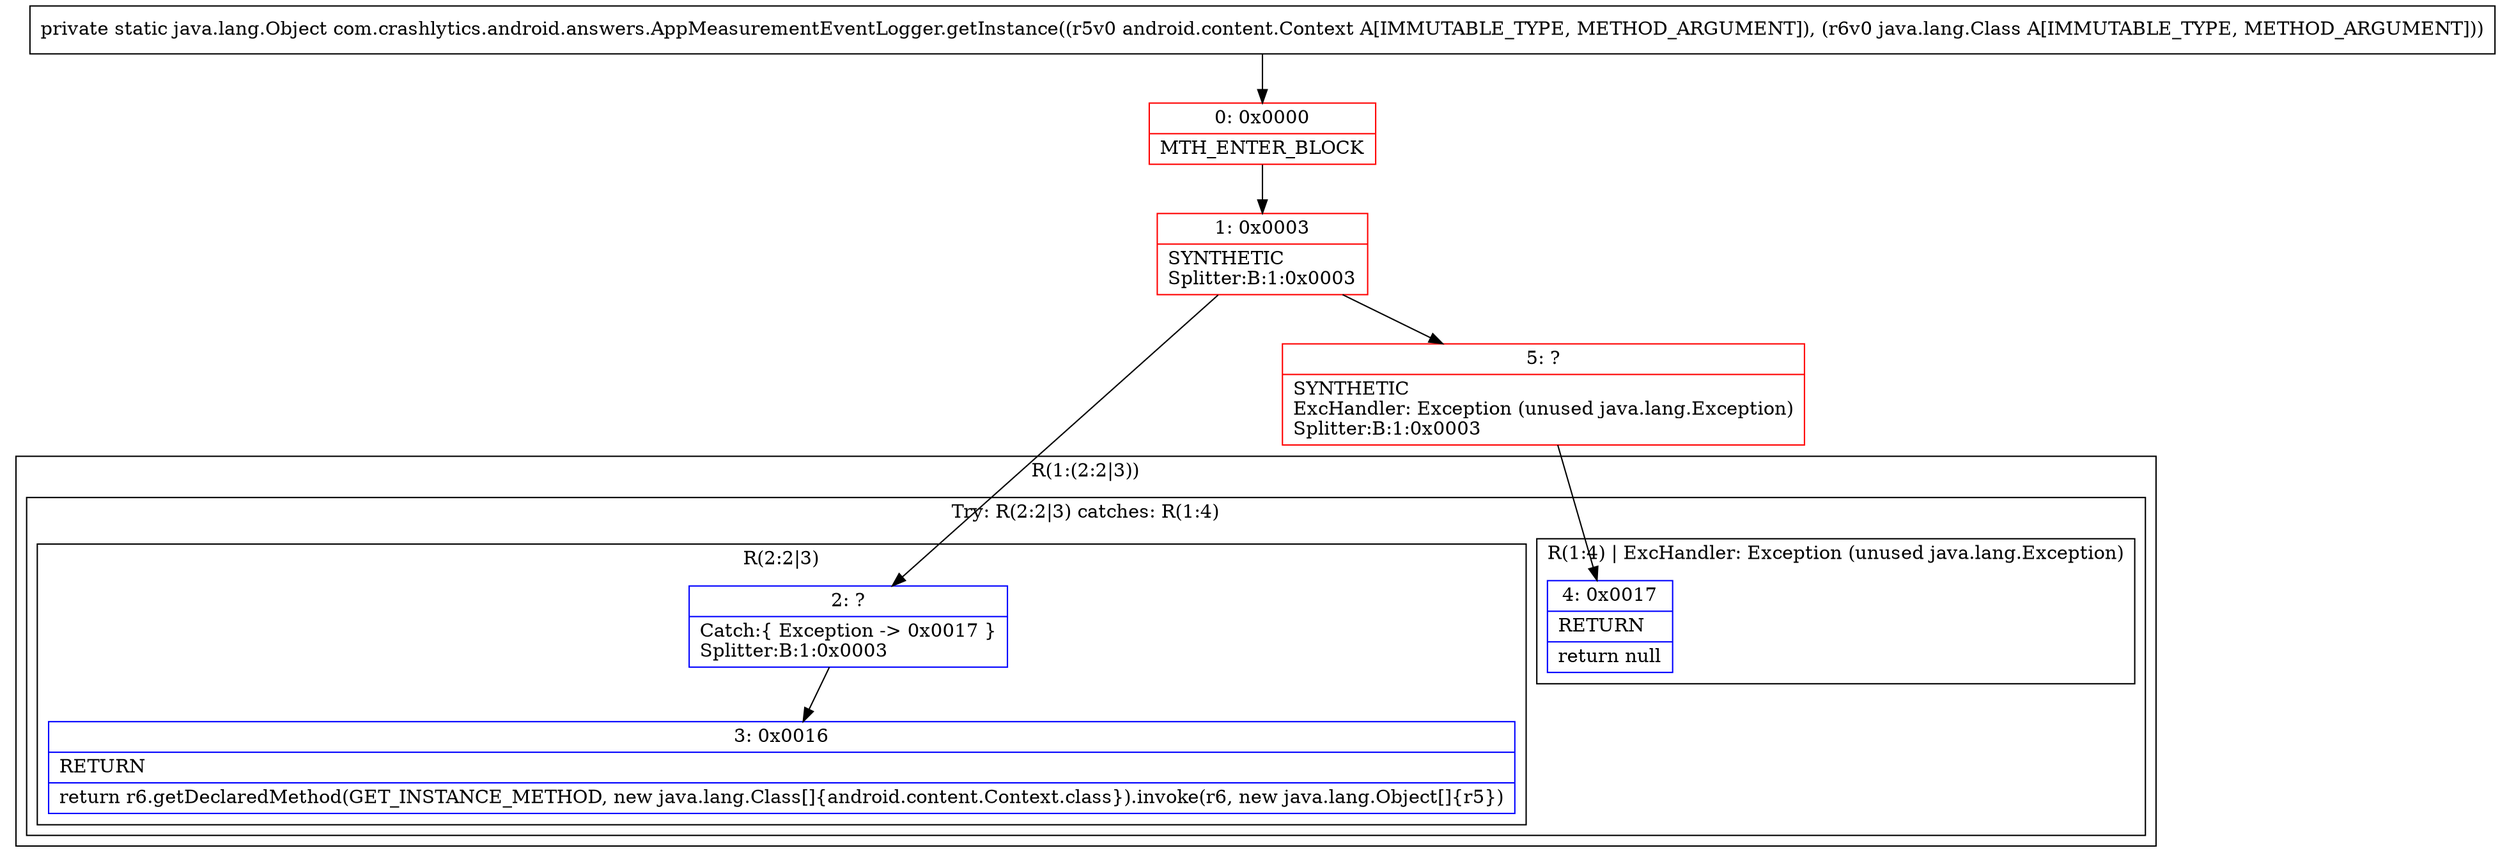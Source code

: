 digraph "CFG forcom.crashlytics.android.answers.AppMeasurementEventLogger.getInstance(Landroid\/content\/Context;Ljava\/lang\/Class;)Ljava\/lang\/Object;" {
subgraph cluster_Region_1943032267 {
label = "R(1:(2:2|3))";
node [shape=record,color=blue];
subgraph cluster_TryCatchRegion_915038495 {
label = "Try: R(2:2|3) catches: R(1:4)";
node [shape=record,color=blue];
subgraph cluster_Region_1023090414 {
label = "R(2:2|3)";
node [shape=record,color=blue];
Node_2 [shape=record,label="{2\:\ ?|Catch:\{ Exception \-\> 0x0017 \}\lSplitter:B:1:0x0003\l}"];
Node_3 [shape=record,label="{3\:\ 0x0016|RETURN\l|return r6.getDeclaredMethod(GET_INSTANCE_METHOD, new java.lang.Class[]\{android.content.Context.class\}).invoke(r6, new java.lang.Object[]\{r5\})\l}"];
}
subgraph cluster_Region_309443526 {
label = "R(1:4) | ExcHandler: Exception (unused java.lang.Exception)\l";
node [shape=record,color=blue];
Node_4 [shape=record,label="{4\:\ 0x0017|RETURN\l|return null\l}"];
}
}
}
subgraph cluster_Region_309443526 {
label = "R(1:4) | ExcHandler: Exception (unused java.lang.Exception)\l";
node [shape=record,color=blue];
Node_4 [shape=record,label="{4\:\ 0x0017|RETURN\l|return null\l}"];
}
Node_0 [shape=record,color=red,label="{0\:\ 0x0000|MTH_ENTER_BLOCK\l}"];
Node_1 [shape=record,color=red,label="{1\:\ 0x0003|SYNTHETIC\lSplitter:B:1:0x0003\l}"];
Node_5 [shape=record,color=red,label="{5\:\ ?|SYNTHETIC\lExcHandler: Exception (unused java.lang.Exception)\lSplitter:B:1:0x0003\l}"];
MethodNode[shape=record,label="{private static java.lang.Object com.crashlytics.android.answers.AppMeasurementEventLogger.getInstance((r5v0 android.content.Context A[IMMUTABLE_TYPE, METHOD_ARGUMENT]), (r6v0 java.lang.Class A[IMMUTABLE_TYPE, METHOD_ARGUMENT])) }"];
MethodNode -> Node_0;
Node_2 -> Node_3;
Node_0 -> Node_1;
Node_1 -> Node_2;
Node_1 -> Node_5;
Node_5 -> Node_4;
}

